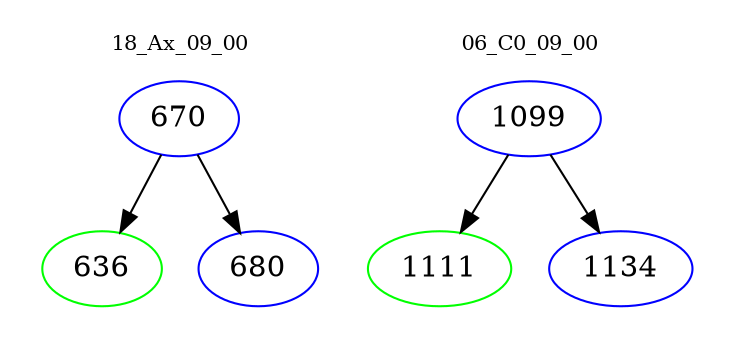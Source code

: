 digraph{
subgraph cluster_0 {
color = white
label = "18_Ax_09_00";
fontsize=10;
T0_670 [label="670", color="blue"]
T0_670 -> T0_636 [color="black"]
T0_636 [label="636", color="green"]
T0_670 -> T0_680 [color="black"]
T0_680 [label="680", color="blue"]
}
subgraph cluster_1 {
color = white
label = "06_C0_09_00";
fontsize=10;
T1_1099 [label="1099", color="blue"]
T1_1099 -> T1_1111 [color="black"]
T1_1111 [label="1111", color="green"]
T1_1099 -> T1_1134 [color="black"]
T1_1134 [label="1134", color="blue"]
}
}
